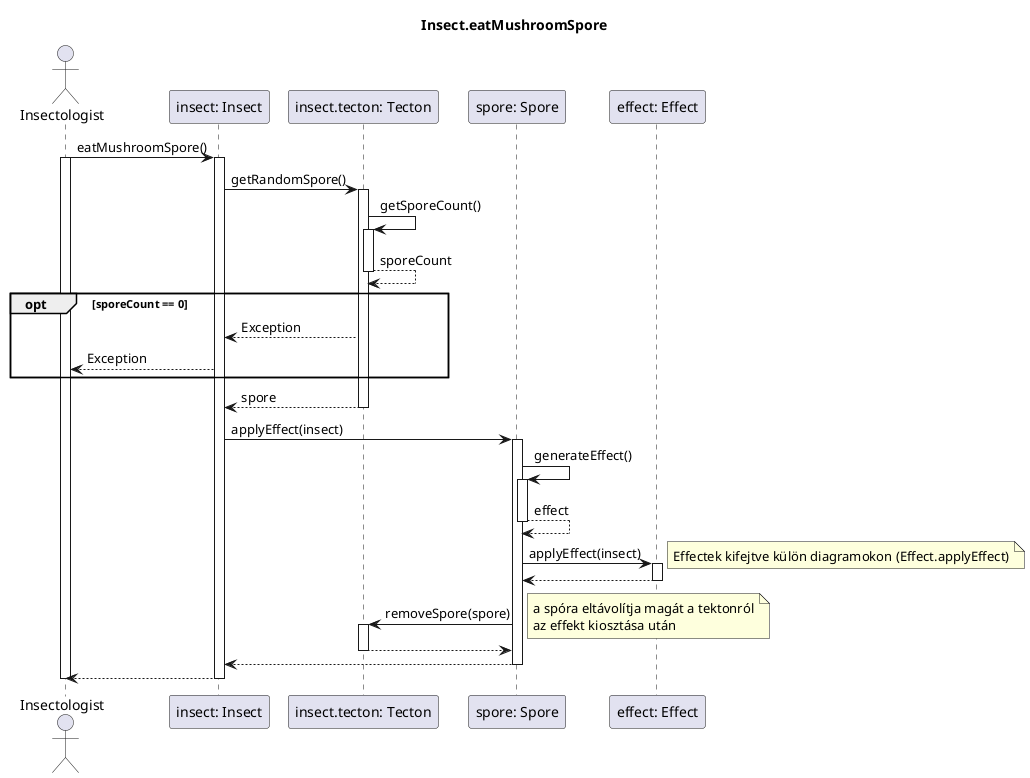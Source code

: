 @startuml SporeEating
title Insect.eatMushroomSpore

actor "Insectologist" as insectologist  
participant "insect: Insect" as insect
participant "insect.tecton: Tecton" as tecton
participant "spore: Spore" as spore
participant "effect: Effect" as effect

insectologist -> insect: eatMushroomSpore()
activate insectologist
activate insect

	insect -> tecton: getRandomSpore()
	activate tecton

	tecton -> tecton: getSporeCount()
	activate tecton

	tecton --> tecton: sporeCount
	deactivate tecton

	opt sporeCount == 0
		insect <-- tecton: Exception
		insectologist <-- insect: Exception
	end

	insect <-- tecton: spore
	deactivate tecton
		
	insect->spore : applyEffect(insect)
	activate spore

		spore->spore : generateEffect()
		activate spore

		spore-->spore: effect
		deactivate spore

		spore -> effect : applyEffect(insect)
		activate effect
		note right: Effectek kifejtve külön diagramokon (Effect.applyEffect)

		spore <-- effect
		deactivate effect

		spore -> tecton: removeSpore(spore)
		note right: a spóra eltávolítja magát a tektonról\naz effekt kiosztása után
		activate tecton

		spore <-- tecton
		deactivate tecton

	insect <-- spore
	deactivate spore

insectologist <-- insect
deactivate insect
deactivate insectologist

@enduml